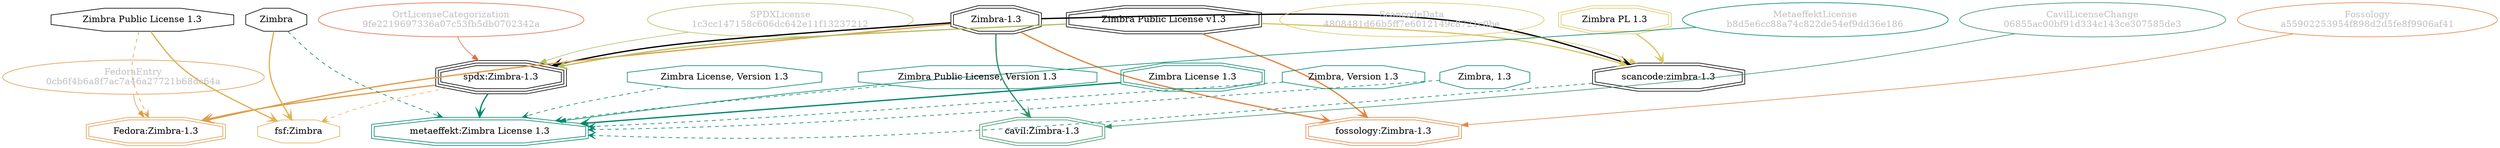 strict digraph {
    node [shape=box];
    graph [splines=curved];
    4451 [label="SPDXLicense\n1c3cc147158c606dc642e11f13237212"
         ,fontcolor=gray
         ,color="#b8bf62"
         ,fillcolor="beige;1"
         ,shape=ellipse];
    4452 [label="spdx:Zimbra-1.3"
         ,shape=tripleoctagon];
    4453 [label="Zimbra-1.3"
         ,shape=doubleoctagon];
    4454 [label="Zimbra Public License v1.3"
         ,shape=doubleoctagon];
    8531 [label="FedoraEntry\n0cb6f4b6a8f7ac7a46a27721b68dc64a"
         ,fontcolor=gray
         ,color="#e09d4b"
         ,fillcolor="beige;1"
         ,shape=ellipse];
    8532 [label="Fedora:Zimbra-1.3"
         ,color="#e09d4b"
         ,shape=doubleoctagon];
    8533 [label="Zimbra Public License 1.3"
         ,shape=octagon];
    10644 [label="fsf:Zimbra"
          ,color="#deb256"
          ,shape=octagon];
    10645 [label=Zimbra
          ,shape=octagon];
    25758 [label="ScancodeData\n4808481d66b5ff7e6012149c8721c0be"
          ,fontcolor=gray
          ,color="#dac767"
          ,fillcolor="beige;1"
          ,shape=ellipse];
    25759 [label="scancode:zimbra-1.3"
          ,shape=doubleoctagon];
    25760 [label="Zimbra PL 1.3"
          ,color="#dac767"
          ,shape=doubleoctagon];
    26888 [label="Fossology\na55902253954f898d2d5fe8f9906af41"
          ,fontcolor=gray
          ,color="#e18745"
          ,fillcolor="beige;1"
          ,shape=ellipse];
    26889 [label="fossology:Zimbra-1.3"
          ,color="#e18745"
          ,shape=doubleoctagon];
    35275 [label="OrtLicenseCategorization\n9fe2219697336a07c53fb5db0702342a"
          ,fontcolor=gray
          ,color="#e06f45"
          ,fillcolor="beige;1"
          ,shape=ellipse];
    38168 [label="CavilLicenseChange\n06855ac00bf91d334c143ce307585de3"
          ,fontcolor=gray
          ,color="#379469"
          ,fillcolor="beige;1"
          ,shape=ellipse];
    38169 [label="cavil:Zimbra-1.3"
          ,color="#379469"
          ,shape=doubleoctagon];
    49873 [label="MetaeffektLicense\nb8d5e6cc88a74c822de54ef9dd36e186"
          ,fontcolor=gray
          ,color="#00876c"
          ,fillcolor="beige;1"
          ,shape=ellipse];
    49874 [label="metaeffekt:Zimbra License 1.3"
          ,color="#00876c"
          ,shape=doubleoctagon];
    49875 [label="Zimbra License 1.3"
          ,color="#00876c"
          ,shape=doubleoctagon];
    49876 [label="Zimbra, Version 1.3"
          ,color="#00876c"
          ,shape=octagon];
    49877 [label="Zimbra, 1.3"
          ,color="#00876c"
          ,shape=octagon];
    49878 [label="Zimbra License, Version 1.3"
          ,color="#00876c"
          ,shape=octagon];
    49879 [label="Zimbra Public License, Version 1.3"
          ,color="#00876c"
          ,shape=octagon];
    4451 -> 4452 [weight=0.5
                 ,color="#b8bf62"];
    4452 -> 8532 [style=bold
                 ,arrowhead=vee
                 ,weight=0.7
                 ,color="#e09d4b"];
    4452 -> 10644 [style=dashed
                  ,arrowhead=vee
                  ,weight=0.5
                  ,color="#deb256"];
    4452 -> 49874 [style=bold
                  ,arrowhead=vee
                  ,weight=0.7
                  ,color="#00876c"];
    4453 -> 4452 [style=bold
                 ,arrowhead=vee
                 ,weight=0.7];
    4453 -> 8532 [style=bold
                 ,arrowhead=vee
                 ,weight=0.7
                 ,color="#e09d4b"];
    4453 -> 25759 [style=bold
                  ,arrowhead=vee
                  ,weight=0.7];
    4453 -> 26889 [style=bold
                  ,arrowhead=vee
                  ,weight=0.7
                  ,color="#e18745"];
    4453 -> 38169 [style=bold
                  ,arrowhead=vee
                  ,weight=0.7
                  ,color="#379469"];
    4453 -> 38169 [style=bold
                  ,arrowhead=vee
                  ,weight=0.7
                  ,color="#379469"];
    4454 -> 4452 [style=bold
                 ,arrowhead=vee
                 ,weight=0.7
                 ,color="#b8bf62"];
    4454 -> 25759 [style=bold
                  ,arrowhead=vee
                  ,weight=0.7
                  ,color="#dac767"];
    4454 -> 26889 [style=bold
                  ,arrowhead=vee
                  ,weight=0.7
                  ,color="#e18745"];
    8531 -> 8532 [weight=0.5
                 ,color="#e09d4b"];
    8533 -> 8532 [style=dashed
                 ,arrowhead=vee
                 ,weight=0.5
                 ,color="#e09d4b"];
    8533 -> 10644 [style=bold
                  ,arrowhead=vee
                  ,weight=0.7
                  ,color="#deb256"];
    10645 -> 10644 [style=bold
                   ,arrowhead=vee
                   ,weight=0.7
                   ,color="#deb256"];
    10645 -> 49874 [style=dashed
                   ,arrowhead=vee
                   ,weight=0.5
                   ,color="#00876c"];
    25758 -> 25759 [weight=0.5
                   ,color="#dac767"];
    25759 -> 49874 [style=dashed
                   ,arrowhead=vee
                   ,weight=0.5
                   ,color="#00876c"];
    25760 -> 25759 [style=bold
                   ,arrowhead=vee
                   ,weight=0.7
                   ,color="#dac767"];
    26888 -> 26889 [weight=0.5
                   ,color="#e18745"];
    35275 -> 4452 [weight=0.5
                  ,color="#e06f45"];
    38168 -> 38169 [weight=0.5
                   ,color="#379469"];
    49873 -> 49874 [weight=0.5
                   ,color="#00876c"];
    49875 -> 49874 [style=bold
                   ,arrowhead=vee
                   ,weight=0.7
                   ,color="#00876c"];
    49875 -> 49874 [style=bold
                   ,arrowhead=vee
                   ,weight=0.7
                   ,color="#00876c"];
    49876 -> 49874 [style=dashed
                   ,arrowhead=vee
                   ,weight=0.5
                   ,color="#00876c"];
    49877 -> 49874 [style=dashed
                   ,arrowhead=vee
                   ,weight=0.5
                   ,color="#00876c"];
    49878 -> 49874 [style=dashed
                   ,arrowhead=vee
                   ,weight=0.5
                   ,color="#00876c"];
    49879 -> 49874 [style=dashed
                   ,arrowhead=vee
                   ,weight=0.5
                   ,color="#00876c"];
}
